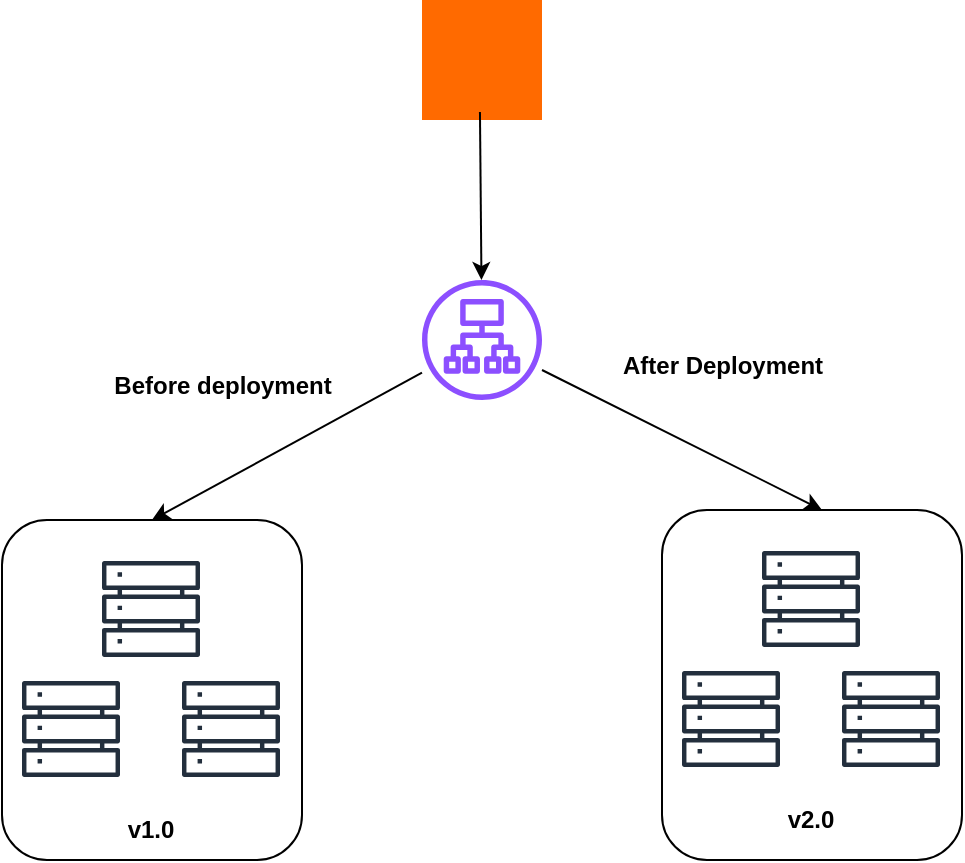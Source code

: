 <mxfile version="27.1.6">
  <diagram name="Page-1" id="ktACwbOKi-mWsqmQaltT">
    <mxGraphModel dx="1426" dy="860" grid="1" gridSize="10" guides="1" tooltips="1" connect="1" arrows="1" fold="1" page="1" pageScale="1" pageWidth="850" pageHeight="1100" math="0" shadow="0">
      <root>
        <mxCell id="0" />
        <mxCell id="1" parent="0" />
        <mxCell id="S_KXjdcvC7rD8xJScLVP-6" value="" style="rounded=1;whiteSpace=wrap;html=1;fillColor=none;strokeColor=light-dark(#000000,#FF8000);" vertex="1" parent="1">
          <mxGeometry x="170" y="470" width="150" height="170" as="geometry" />
        </mxCell>
        <mxCell id="S_KXjdcvC7rD8xJScLVP-1" value="" style="points=[];aspect=fixed;html=1;align=center;shadow=0;dashed=0;fillColor=#FF6A00;strokeColor=none;shape=mxgraph.alibaba_cloud.user;" vertex="1" parent="1">
          <mxGeometry x="380" y="210" width="60" height="60" as="geometry" />
        </mxCell>
        <mxCell id="S_KXjdcvC7rD8xJScLVP-2" value="" style="sketch=0;outlineConnect=0;fontColor=#232F3E;gradientColor=none;fillColor=#8C4FFF;strokeColor=none;dashed=0;verticalLabelPosition=bottom;verticalAlign=top;align=center;html=1;fontSize=12;fontStyle=0;aspect=fixed;pointerEvents=1;shape=mxgraph.aws4.application_load_balancer;" vertex="1" parent="1">
          <mxGeometry x="380" y="350" width="60" height="60" as="geometry" />
        </mxCell>
        <mxCell id="S_KXjdcvC7rD8xJScLVP-3" value="" style="sketch=0;outlineConnect=0;fontColor=#232F3E;gradientColor=none;fillColor=light-dark(#232F3D,#FF8000);strokeColor=none;dashed=0;verticalLabelPosition=bottom;verticalAlign=top;align=center;html=1;fontSize=12;fontStyle=0;aspect=fixed;pointerEvents=1;shape=mxgraph.aws4.servers;" vertex="1" parent="1">
          <mxGeometry x="220" y="490" width="49" height="49" as="geometry" />
        </mxCell>
        <mxCell id="S_KXjdcvC7rD8xJScLVP-4" value="" style="sketch=0;outlineConnect=0;fontColor=#232F3E;gradientColor=none;fillColor=light-dark(#232F3D,#FF8000);strokeColor=none;dashed=0;verticalLabelPosition=bottom;verticalAlign=top;align=center;html=1;fontSize=12;fontStyle=0;aspect=fixed;pointerEvents=1;shape=mxgraph.aws4.servers;" vertex="1" parent="1">
          <mxGeometry x="260" y="550" width="49" height="49" as="geometry" />
        </mxCell>
        <mxCell id="S_KXjdcvC7rD8xJScLVP-5" value="" style="sketch=0;outlineConnect=0;fontColor=#232F3E;gradientColor=none;fillColor=light-dark(#232F3D,#FF8000);strokeColor=none;dashed=0;verticalLabelPosition=bottom;verticalAlign=top;align=center;html=1;fontSize=12;fontStyle=0;aspect=fixed;pointerEvents=1;shape=mxgraph.aws4.servers;" vertex="1" parent="1">
          <mxGeometry x="180" y="550" width="49" height="49" as="geometry" />
        </mxCell>
        <mxCell id="S_KXjdcvC7rD8xJScLVP-7" value="&lt;b&gt;&lt;font style=&quot;color: light-dark(rgb(0, 0, 0), rgb(255, 128, 0));&quot;&gt;v1.0&lt;/font&gt;&lt;/b&gt;" style="text;html=1;align=center;verticalAlign=middle;resizable=0;points=[];autosize=1;strokeColor=none;fillColor=none;" vertex="1" parent="1">
          <mxGeometry x="219" y="610" width="50" height="30" as="geometry" />
        </mxCell>
        <mxCell id="S_KXjdcvC7rD8xJScLVP-15" value="" style="endArrow=classic;html=1;rounded=0;exitX=0.483;exitY=0.933;exitDx=0;exitDy=0;exitPerimeter=0;strokeColor=light-dark(#000000,#FF8000);" edge="1" parent="1" source="S_KXjdcvC7rD8xJScLVP-1" target="S_KXjdcvC7rD8xJScLVP-2">
          <mxGeometry width="50" height="50" relative="1" as="geometry">
            <mxPoint x="400" y="470" as="sourcePoint" />
            <mxPoint x="450" y="420" as="targetPoint" />
          </mxGeometry>
        </mxCell>
        <mxCell id="S_KXjdcvC7rD8xJScLVP-16" value="" style="endArrow=classic;html=1;rounded=0;entryX=0.5;entryY=0;entryDx=0;entryDy=0;strokeColor=light-dark(#000000,#FF8000);" edge="1" parent="1" source="S_KXjdcvC7rD8xJScLVP-2">
          <mxGeometry width="50" height="50" relative="1" as="geometry">
            <mxPoint x="400" y="470" as="sourcePoint" />
            <mxPoint x="580" y="465" as="targetPoint" />
          </mxGeometry>
        </mxCell>
        <mxCell id="S_KXjdcvC7rD8xJScLVP-17" value="" style="endArrow=classic;html=1;rounded=0;entryX=0.5;entryY=0;entryDx=0;entryDy=0;strokeColor=light-dark(#000000,#FF8000);" edge="1" parent="1" source="S_KXjdcvC7rD8xJScLVP-2" target="S_KXjdcvC7rD8xJScLVP-6">
          <mxGeometry width="50" height="50" relative="1" as="geometry">
            <mxPoint x="400" y="470" as="sourcePoint" />
            <mxPoint x="240" y="440" as="targetPoint" />
          </mxGeometry>
        </mxCell>
        <mxCell id="S_KXjdcvC7rD8xJScLVP-18" value="&lt;b&gt;&lt;font style=&quot;color: light-dark(rgb(0, 0, 0), rgb(255, 128, 0));&quot;&gt;Before deployment&lt;/font&gt;&lt;/b&gt;" style="text;html=1;align=center;verticalAlign=middle;resizable=0;points=[];autosize=1;strokeColor=none;fillColor=none;" vertex="1" parent="1">
          <mxGeometry x="215" y="388" width="130" height="30" as="geometry" />
        </mxCell>
        <mxCell id="S_KXjdcvC7rD8xJScLVP-19" value="&lt;b&gt;&lt;font style=&quot;color: light-dark(rgb(0, 0, 0), rgb(255, 128, 0));&quot;&gt;After Deployment&lt;/font&gt;&lt;/b&gt;" style="text;html=1;align=center;verticalAlign=middle;resizable=0;points=[];autosize=1;strokeColor=none;fillColor=none;" vertex="1" parent="1">
          <mxGeometry x="470" y="378" width="120" height="30" as="geometry" />
        </mxCell>
        <mxCell id="S_KXjdcvC7rD8xJScLVP-20" value="" style="rounded=1;whiteSpace=wrap;html=1;fillColor=none;strokeColor=light-dark(#000000,#FF8000);" vertex="1" parent="1">
          <mxGeometry x="500" y="465" width="150" height="175" as="geometry" />
        </mxCell>
        <mxCell id="S_KXjdcvC7rD8xJScLVP-21" value="" style="sketch=0;outlineConnect=0;fontColor=#232F3E;gradientColor=none;fillColor=light-dark(#232F3D,#FF8000);strokeColor=none;dashed=0;verticalLabelPosition=bottom;verticalAlign=top;align=center;html=1;fontSize=12;fontStyle=0;aspect=fixed;pointerEvents=1;shape=mxgraph.aws4.servers;" vertex="1" parent="1">
          <mxGeometry x="550" y="485" width="49" height="49" as="geometry" />
        </mxCell>
        <mxCell id="S_KXjdcvC7rD8xJScLVP-22" value="" style="sketch=0;outlineConnect=0;fontColor=#232F3E;gradientColor=none;fillColor=light-dark(#232F3D,#FF8000);strokeColor=none;dashed=0;verticalLabelPosition=bottom;verticalAlign=top;align=center;html=1;fontSize=12;fontStyle=0;aspect=fixed;pointerEvents=1;shape=mxgraph.aws4.servers;" vertex="1" parent="1">
          <mxGeometry x="590" y="545" width="49" height="49" as="geometry" />
        </mxCell>
        <mxCell id="S_KXjdcvC7rD8xJScLVP-23" value="" style="sketch=0;outlineConnect=0;fontColor=#232F3E;gradientColor=none;fillColor=light-dark(#232F3D,#FF8000);strokeColor=none;dashed=0;verticalLabelPosition=bottom;verticalAlign=top;align=center;html=1;fontSize=12;fontStyle=0;aspect=fixed;pointerEvents=1;shape=mxgraph.aws4.servers;" vertex="1" parent="1">
          <mxGeometry x="510" y="545" width="49" height="49" as="geometry" />
        </mxCell>
        <mxCell id="S_KXjdcvC7rD8xJScLVP-24" value="&lt;b&gt;&lt;font style=&quot;color: light-dark(rgb(0, 0, 0), rgb(255, 128, 0));&quot;&gt;v2.0&lt;/font&gt;&lt;/b&gt;" style="text;html=1;align=center;verticalAlign=middle;resizable=0;points=[];autosize=1;strokeColor=none;fillColor=none;" vertex="1" parent="1">
          <mxGeometry x="549" y="605" width="50" height="30" as="geometry" />
        </mxCell>
      </root>
    </mxGraphModel>
  </diagram>
</mxfile>
